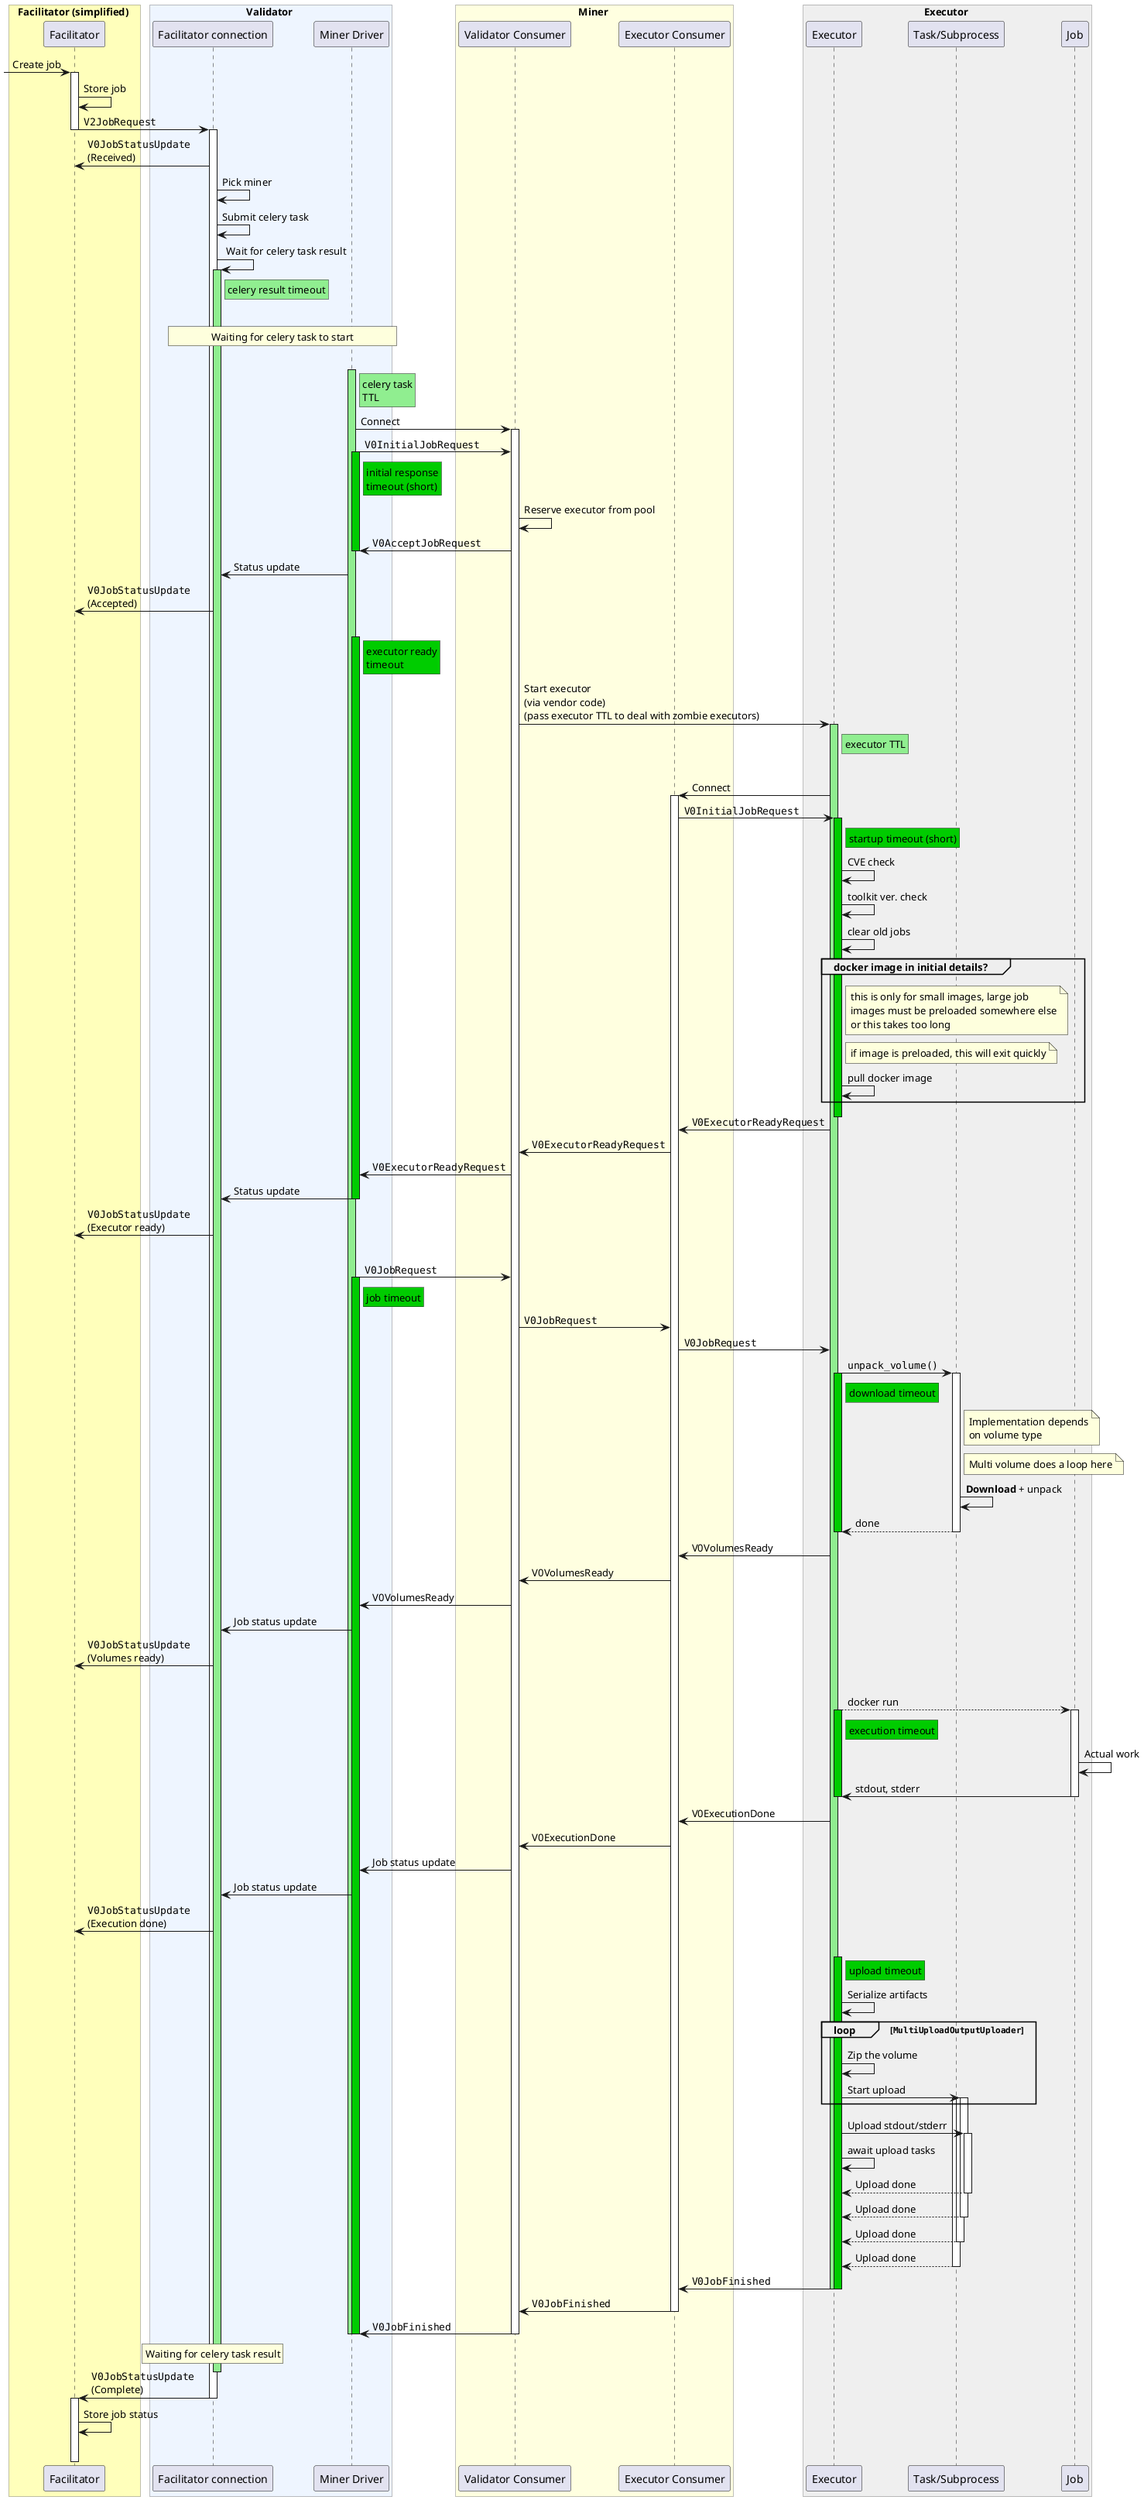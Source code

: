 @startuml
!pragma teoz true
skinparam sequenceBoxBorderColor #gray
box Facilitator (simplified) #ffb
participant Facilitator
end box
box Validator #eef5ff
participant "Facilitator connection"
participant "Miner Driver"
end box
box Miner #lightyellow
participant "Validator Consumer"
participant "Executor Consumer"
end box
box Executor #efefef
participant Executor
participant "Task/Subprocess"
participant Job
end box


-> Facilitator: Create job
activate Facilitator
Facilitator -> Facilitator: Store job
Facilitator -> "Facilitator connection": ""V2JobRequest""
activate "Facilitator connection"
deactivate Facilitator

"Facilitator connection" -> Facilitator: ""V0JobStatusUpdate""\n(Received)
"Facilitator connection" -> "Facilitator connection": Pick miner
"Facilitator connection" -> "Facilitator connection": Submit celery task
"Facilitator connection" -> "Facilitator connection": Wait for celery task result
activate "Facilitator connection" #lightgreen
rnote right of "Facilitator connection" #lightgreen: celery result timeout
|||
rnote over "Facilitator connection", "Miner Driver": Waiting for celery task to start
|||
activate "Miner Driver" #lightgreen
rnote right of "Miner Driver" #lightgreen: celery task\nTTL
"Miner Driver" -> "Validator Consumer": Connect
activate "Validator Consumer"
"Miner Driver" -> "Validator Consumer": ""V0InitialJobRequest""
activate "Miner Driver" #0c0
rnote right of "Miner Driver" #0c0: initial response\ntimeout (short)
"Validator Consumer" -> "Validator Consumer": Reserve executor from pool
"Validator Consumer" -> "Miner Driver": ""V0AcceptJobRequest""
deactivate "Miner Driver"
"Miner Driver" -> "Facilitator connection": Status update
"Facilitator connection" -> Facilitator: ""V0JobStatusUpdate""\n(Accepted)

|||
activate "Miner Driver" #0c0
rnote right of "Miner Driver" #0c0: executor ready\ntimeout
"Validator Consumer" -> Executor: Start executor\n(via vendor code)\n(pass executor TTL to deal with zombie executors)
activate Executor #lightgreen
rnote right of Executor #lightgreen: executor TTL

|||
Executor -> "Executor Consumer": Connect
activate "Executor Consumer"
"Executor Consumer" -> Executor: ""V0InitialJobRequest""
activate Executor #0c0
rnote right of Executor #0c0: startup timeout (short)
Executor -> "Executor": CVE check
Executor -> "Executor": toolkit ver. check
Executor -> Executor: clear old jobs
group docker image in initial details?
note right of Executor: this is only for small images, large job\nimages must be preloaded somewhere else\nor this takes too long
note right of Executor: if image is preloaded, this will exit quickly
Executor -> Executor: pull docker image
end group
deactivate Executor
Executor -> "Executor Consumer": ""V0ExecutorReadyRequest""
"Executor Consumer" -> "Validator Consumer": ""V0ExecutorReadyRequest""
"Validator Consumer" -> "Miner Driver": ""V0ExecutorReadyRequest""
"Miner Driver" -> "Facilitator connection": Status update
deactivate "Miner Driver"
"Facilitator connection" -> Facilitator: ""V0JobStatusUpdate""\n(Executor ready)

|||
"Miner Driver" -> "Validator Consumer": ""V0JobRequest""
activate "Miner Driver" #0c0
rnote right of "Miner Driver" #0c0: job timeout
"Validator Consumer" -> "Executor Consumer": ""V0JobRequest""
"Executor Consumer" -> Executor: ""V0JobRequest""
Executor -> "Task/Subprocess": ""unpack_volume()""
activate "Task/Subprocess"
activate Executor #0c0
rnote right of Executor #0c0: download timeout
note right of "Task/Subprocess": Implementation depends\non volume type
note right of "Task/Subprocess": Multi volume does a loop here
"Task/Subprocess" -> "Task/Subprocess": **Download** + unpack
return done
deactivate Executor
deactivate "Task/Subprocess"
Executor -> "Executor Consumer": V0VolumesReady
"Executor Consumer" -> "Validator Consumer": V0VolumesReady
"Validator Consumer" -> "Miner Driver": V0VolumesReady
"Miner Driver" -> "Facilitator connection": Job status update
"Facilitator connection" -> Facilitator: ""V0JobStatusUpdate""\n(Volumes ready)

|||
Executor --> Job: docker run
activate Executor #0c0
rnote right of Executor #0c0: execution timeout
activate Job
Job -> Job: Actual work
Job -> Executor: stdout, stderr
deactivate Job
deactivate Executor
Executor -> "Executor Consumer": V0ExecutionDone
"Executor Consumer" -> "Validator Consumer": V0ExecutionDone
"Validator Consumer" -> "Miner Driver": Job status update
"Miner Driver" -> "Facilitator connection": Job status update
"Facilitator connection" -> Facilitator: ""V0JobStatusUpdate""\n(Execution done)

|||
activate Executor #0c0
rnote right of Executor #0c0: upload timeout
Executor -> Executor: Serialize artifacts
loop ""MultiUploadOutputUploader""
Executor -> Executor: Zip the volume
Executor -> "Task/Subprocess": Start upload
activate "Task/Subprocess"
activate "Task/Subprocess"
activate "Task/Subprocess"
end loop
Executor -> "Task/Subprocess": Upload stdout/stderr
activate "Task/Subprocess"
Executor -> Executor: await upload tasks
"Task/Subprocess" --> Executor: Upload done
deactivate "Task/Subprocess"
"Task/Subprocess" --> Executor: Upload done
deactivate "Task/Subprocess"
"Task/Subprocess" --> Executor: Upload done
deactivate "Task/Subprocess"
"Task/Subprocess" --> Executor: Upload done
deactivate "Task/Subprocess"
Executor -> "Executor Consumer": ""V0JobFinished""
deactivate Executor
deactivate Executor
"Executor Consumer" -> "Validator Consumer": ""V0JobFinished""
deactivate "Executor Consumer"
"Validator Consumer" -> "Miner Driver": ""V0JobFinished""
deactivate "Validator Consumer"
deactivate "Miner Driver"
deactivate "Miner Driver"
rnote over "Facilitator connection": Waiting for celery task result
deactivate "Facilitator connection"
"Facilitator connection" -> Facilitator: ""V0JobStatusUpdate""\n(Complete)
deactivate "Facilitator connection"
activate Facilitator
Facilitator -> Facilitator: Store job status
|||
deactivate Facilitator
@enduml